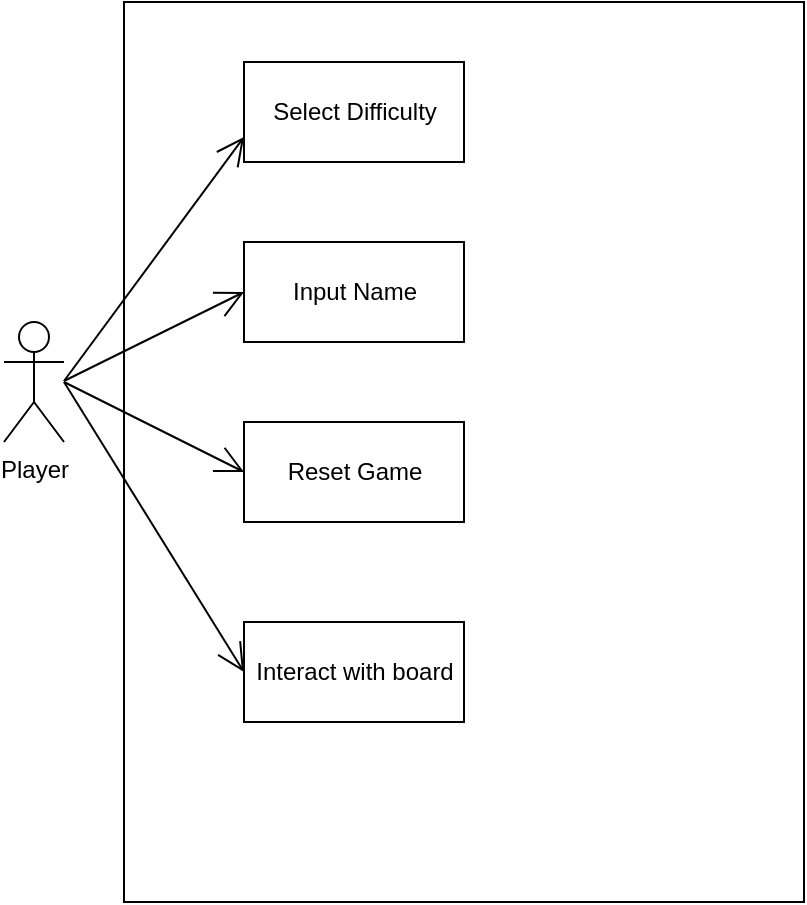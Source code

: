 <mxfile version="16.6.5" type="github"><diagram id="HxN8DCkKFMzwVGdsBl4Y" name="Page-1"><mxGraphModel dx="646" dy="536" grid="1" gridSize="10" guides="1" tooltips="1" connect="1" arrows="1" fold="1" page="1" pageScale="1" pageWidth="827" pageHeight="1169" math="0" shadow="0"><root><mxCell id="0"/><mxCell id="1" parent="0"/><mxCell id="HvjQD3HWIbxEqPHpeMBt-14" value="" style="rounded=0;whiteSpace=wrap;html=1;" vertex="1" parent="1"><mxGeometry x="190" y="50" width="340" height="450" as="geometry"/></mxCell><mxCell id="HvjQD3HWIbxEqPHpeMBt-1" value="Player&lt;br&gt;" style="shape=umlActor;verticalLabelPosition=bottom;verticalAlign=top;html=1;" vertex="1" parent="1"><mxGeometry x="130" y="210" width="30" height="60" as="geometry"/></mxCell><mxCell id="HvjQD3HWIbxEqPHpeMBt-15" value="Select Difficulty&lt;span style=&quot;color: rgba(0 , 0 , 0 , 0) ; font-family: monospace ; font-size: 0px&quot;&gt;%3CmxGraphModel%3E%3Croot%3E%3CmxCell%20id%3D%220%22%2F%3E%3CmxCell%20id%3D%221%22%20parent%3D%220%22%2F%3E%3CmxCell%20id%3D%222%22%20value%3D%22%22%20style%3D%22whiteSpace%3Dwrap%3Bhtml%3D1%3Baspect%3Dfixed%3BimageAspect%3D0%3B%22%20vertex%3D%221%22%20parent%3D%221%22%3E%3CmxGeometry%20x%3D%22260%22%20y%3D%2260%22%20width%3D%22370%22%20height%3D%22370%22%20as%3D%22geometry%22%2F%3E%3C%2FmxCell%3E%3C%2Froot%3E%3C%2FmxGraphModel%3E&lt;/span&gt;&lt;span style=&quot;color: rgba(0 , 0 , 0 , 0) ; font-family: monospace ; font-size: 0px&quot;&gt;%3CmxGraphModel%3E%3Croot%3E%3CmxCell%20id%3D%220%22%2F%3E%3CmxCell%20id%3D%221%22%20parent%3D%220%22%2F%3E%3CmxCell%20id%3D%222%22%20value%3D%22%22%20style%3D%22whiteSpace%3Dwrap%3Bhtml%3D1%3Baspect%3Dfixed%3BimageAspect%3D0%3B%22%20vertex%3D%221%22%20parent%3D%221%22%3E%3CmxGeometry%20x%3D%22260%22%20y%3D%2260%22%20width%3D%22370%22%20height%3D%22370%22%20as%3D%22geometry%22%2F%3E%3C%2FmxCell%3E%3C%2Froot%3E%3C%2FmxGraphModel%3E&lt;/span&gt;&lt;span style=&quot;color: rgba(0 , 0 , 0 , 0) ; font-family: monospace ; font-size: 0px&quot;&gt;%3CmxGraphModel%3E%3Croot%3E%3CmxCell%20id%3D%220%22%2F%3E%3CmxCell%20id%3D%221%22%20parent%3D%220%22%2F%3E%3CmxCell%20id%3D%222%22%20value%3D%22%22%20style%3D%22whiteSpace%3Dwrap%3Bhtml%3D1%3Baspect%3Dfixed%3BimageAspect%3D0%3B%22%20vertex%3D%221%22%20parent%3D%221%22%3E%3CmxGeometry%20x%3D%22260%22%20y%3D%2260%22%20width%3D%22370%22%20height%3D%22370%22%20as%3D%22geometry%22%2F%3E%3C%2FmxCell%3E%3C%2Froot%3E%3C%2FmxGraphModel%3E&lt;/span&gt;" style="html=1;" vertex="1" parent="1"><mxGeometry x="250" y="80" width="110" height="50" as="geometry"/></mxCell><mxCell id="HvjQD3HWIbxEqPHpeMBt-16" value="Reset Game" style="html=1;" vertex="1" parent="1"><mxGeometry x="250" y="260" width="110" height="50" as="geometry"/></mxCell><mxCell id="HvjQD3HWIbxEqPHpeMBt-17" value="Input Name" style="html=1;" vertex="1" parent="1"><mxGeometry x="250" y="170" width="110" height="50" as="geometry"/></mxCell><mxCell id="HvjQD3HWIbxEqPHpeMBt-18" value="Interact with board" style="html=1;" vertex="1" parent="1"><mxGeometry x="250" y="360" width="110" height="50" as="geometry"/></mxCell><mxCell id="HvjQD3HWIbxEqPHpeMBt-24" value="" style="endArrow=open;endFill=1;endSize=12;html=1;rounded=0;entryX=0;entryY=0.75;entryDx=0;entryDy=0;" edge="1" parent="1" target="HvjQD3HWIbxEqPHpeMBt-15"><mxGeometry width="160" relative="1" as="geometry"><mxPoint x="160" y="239.5" as="sourcePoint"/><mxPoint x="320" y="239.5" as="targetPoint"/></mxGeometry></mxCell><mxCell id="HvjQD3HWIbxEqPHpeMBt-25" value="" style="endArrow=open;endFill=1;endSize=12;html=1;rounded=0;entryX=0;entryY=0.5;entryDx=0;entryDy=0;" edge="1" parent="1" target="HvjQD3HWIbxEqPHpeMBt-17"><mxGeometry width="160" relative="1" as="geometry"><mxPoint x="160" y="239.5" as="sourcePoint"/><mxPoint x="320" y="239.5" as="targetPoint"/></mxGeometry></mxCell><mxCell id="HvjQD3HWIbxEqPHpeMBt-27" value="" style="endArrow=open;endFill=1;endSize=12;html=1;rounded=0;entryX=0;entryY=0.5;entryDx=0;entryDy=0;" edge="1" parent="1" target="HvjQD3HWIbxEqPHpeMBt-16"><mxGeometry width="160" relative="1" as="geometry"><mxPoint x="160" y="240" as="sourcePoint"/><mxPoint x="300" y="215" as="targetPoint"/></mxGeometry></mxCell><mxCell id="HvjQD3HWIbxEqPHpeMBt-28" value="" style="endArrow=open;endFill=1;endSize=12;html=1;rounded=0;entryX=0;entryY=0.5;entryDx=0;entryDy=0;" edge="1" parent="1" target="HvjQD3HWIbxEqPHpeMBt-18"><mxGeometry width="160" relative="1" as="geometry"><mxPoint x="160" y="240" as="sourcePoint"/><mxPoint x="310" y="225" as="targetPoint"/></mxGeometry></mxCell></root></mxGraphModel></diagram></mxfile>